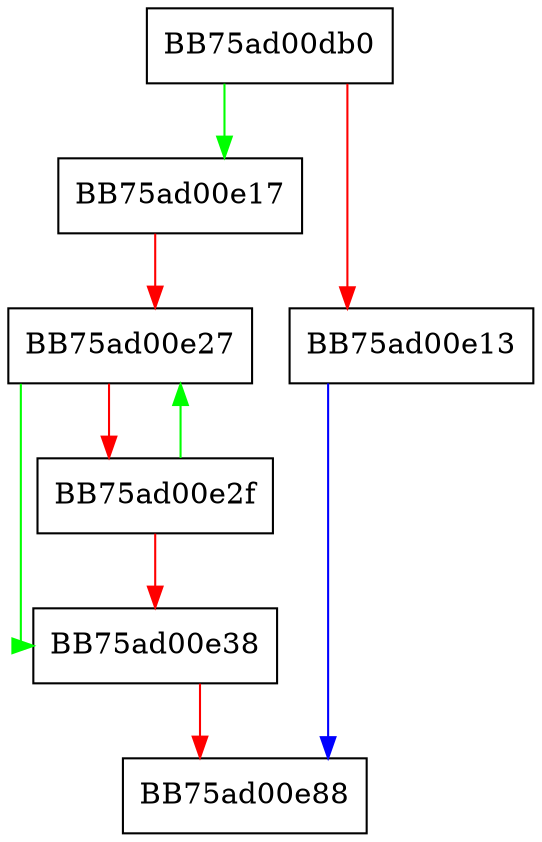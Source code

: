 digraph GetPESection {
  node [shape="box"];
  graph [splines=ortho];
  BB75ad00db0 -> BB75ad00e17 [color="green"];
  BB75ad00db0 -> BB75ad00e13 [color="red"];
  BB75ad00e13 -> BB75ad00e88 [color="blue"];
  BB75ad00e17 -> BB75ad00e27 [color="red"];
  BB75ad00e27 -> BB75ad00e38 [color="green"];
  BB75ad00e27 -> BB75ad00e2f [color="red"];
  BB75ad00e2f -> BB75ad00e27 [color="green"];
  BB75ad00e2f -> BB75ad00e38 [color="red"];
  BB75ad00e38 -> BB75ad00e88 [color="red"];
}